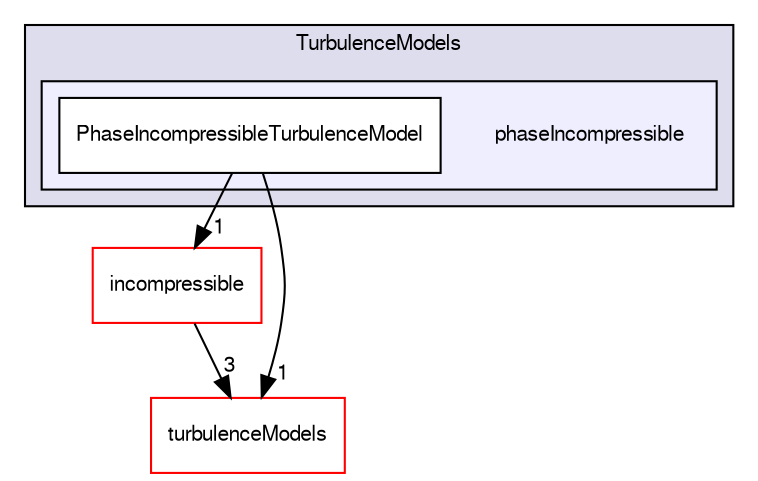 digraph "src/TurbulenceModels/phaseIncompressible" {
  bgcolor=transparent;
  compound=true
  node [ fontsize="10", fontname="FreeSans"];
  edge [ labelfontsize="10", labelfontname="FreeSans"];
  subgraph clusterdir_1eda626aeac0f0ad2848c36acaa5d501 {
    graph [ bgcolor="#ddddee", pencolor="black", label="TurbulenceModels" fontname="FreeSans", fontsize="10", URL="dir_1eda626aeac0f0ad2848c36acaa5d501.html"]
  subgraph clusterdir_dc8d4d05c8f00732f10a1b937e6b7188 {
    graph [ bgcolor="#eeeeff", pencolor="black", label="" URL="dir_dc8d4d05c8f00732f10a1b937e6b7188.html"];
    dir_dc8d4d05c8f00732f10a1b937e6b7188 [shape=plaintext label="phaseIncompressible"];
    dir_88b19b57a740ace8d66d5cf6574a71ed [shape=box label="PhaseIncompressibleTurbulenceModel" color="black" fillcolor="white" style="filled" URL="dir_88b19b57a740ace8d66d5cf6574a71ed.html"];
  }
  }
  dir_65e3a25be7d63d0357fd279a6ba5d718 [shape=box label="incompressible" color="red" URL="dir_65e3a25be7d63d0357fd279a6ba5d718.html"];
  dir_a3dc37bcacf99bb6122ed819dac99f09 [shape=box label="turbulenceModels" color="red" URL="dir_a3dc37bcacf99bb6122ed819dac99f09.html"];
  dir_88b19b57a740ace8d66d5cf6574a71ed->dir_65e3a25be7d63d0357fd279a6ba5d718 [headlabel="1", labeldistance=1.5 headhref="dir_003050_002964.html"];
  dir_88b19b57a740ace8d66d5cf6574a71ed->dir_a3dc37bcacf99bb6122ed819dac99f09 [headlabel="1", labeldistance=1.5 headhref="dir_003050_000608.html"];
  dir_65e3a25be7d63d0357fd279a6ba5d718->dir_a3dc37bcacf99bb6122ed819dac99f09 [headlabel="3", labeldistance=1.5 headhref="dir_002964_000608.html"];
}
